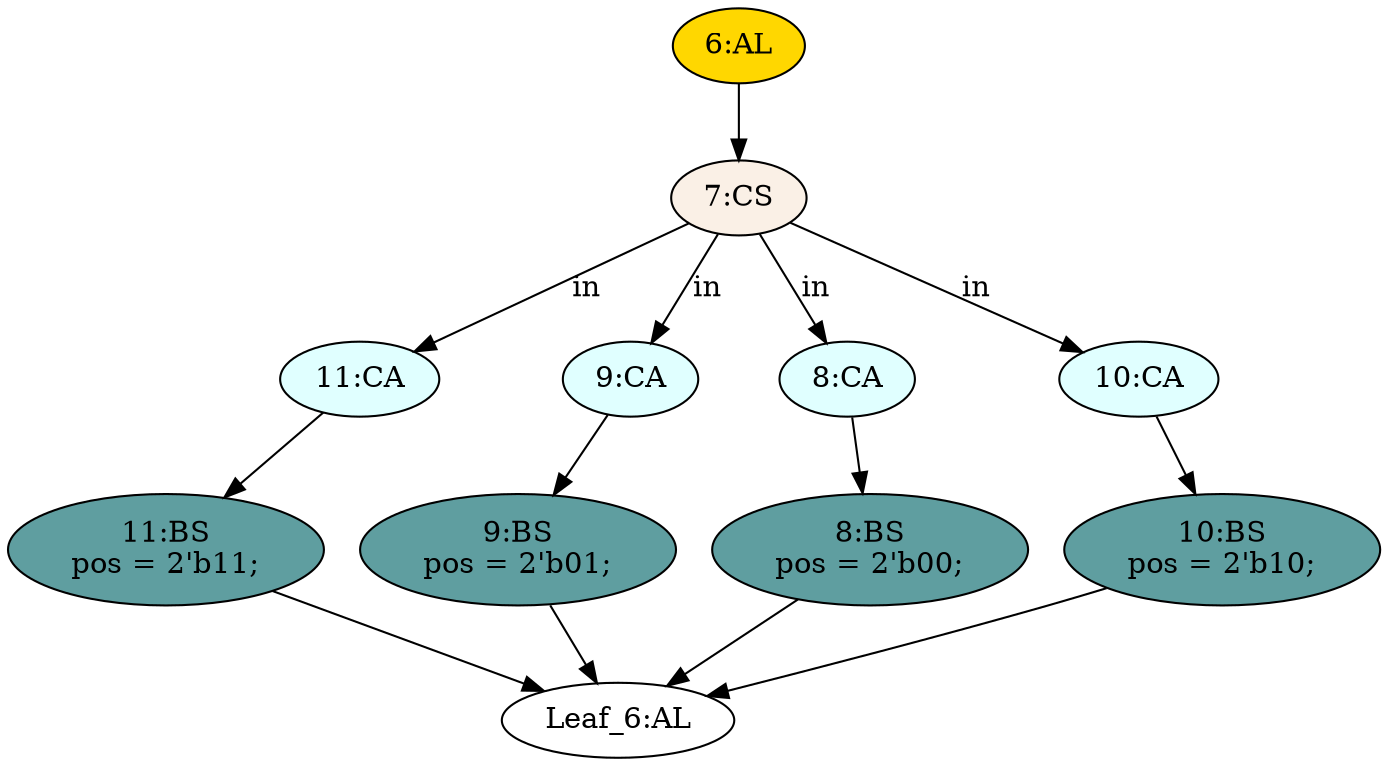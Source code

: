 strict digraph "compose( ,  )" {
	node [label="\N"];
	"11:CA"	[ast="<pyverilog.vparser.ast.Case object at 0x7f5b0fd0ed10>",
		fillcolor=lightcyan,
		label="11:CA",
		statements="[]",
		style=filled,
		typ=Case];
	"11:BS"	[ast="<pyverilog.vparser.ast.BlockingSubstitution object at 0x7f5b0fd71590>",
		fillcolor=cadetblue,
		label="11:BS
pos = 2'b11;",
		statements="[<pyverilog.vparser.ast.BlockingSubstitution object at 0x7f5b0fd71590>]",
		style=filled,
		typ=BlockingSubstitution];
	"11:CA" -> "11:BS"	[cond="[]",
		lineno=None];
	"9:BS"	[ast="<pyverilog.vparser.ast.BlockingSubstitution object at 0x7f5b0fd63410>",
		fillcolor=cadetblue,
		label="9:BS
pos = 2'b01;",
		statements="[<pyverilog.vparser.ast.BlockingSubstitution object at 0x7f5b0fd63410>]",
		style=filled,
		typ=BlockingSubstitution];
	"Leaf_6:AL"	[def_var="['pos']",
		label="Leaf_6:AL"];
	"9:BS" -> "Leaf_6:AL"	[cond="[]",
		lineno=None];
	"8:BS"	[ast="<pyverilog.vparser.ast.BlockingSubstitution object at 0x7f5b0fd16950>",
		fillcolor=cadetblue,
		label="8:BS
pos = 2'b00;",
		statements="[<pyverilog.vparser.ast.BlockingSubstitution object at 0x7f5b0fd16950>]",
		style=filled,
		typ=BlockingSubstitution];
	"8:BS" -> "Leaf_6:AL"	[cond="[]",
		lineno=None];
	"7:CS"	[ast="<pyverilog.vparser.ast.CaseStatement object at 0x7f5b0fd63f10>",
		fillcolor=linen,
		label="7:CS",
		statements="[]",
		style=filled,
		typ=CaseStatement];
	"7:CS" -> "11:CA"	[cond="['in']",
		label=in,
		lineno=7];
	"9:CA"	[ast="<pyverilog.vparser.ast.Case object at 0x7f5b0fd16c10>",
		fillcolor=lightcyan,
		label="9:CA",
		statements="[]",
		style=filled,
		typ=Case];
	"7:CS" -> "9:CA"	[cond="['in']",
		label=in,
		lineno=7];
	"8:CA"	[ast="<pyverilog.vparser.ast.Case object at 0x7f5b0fd03690>",
		fillcolor=lightcyan,
		label="8:CA",
		statements="[]",
		style=filled,
		typ=Case];
	"7:CS" -> "8:CA"	[cond="['in']",
		label=in,
		lineno=7];
	"10:CA"	[ast="<pyverilog.vparser.ast.Case object at 0x7f5b0fd63650>",
		fillcolor=lightcyan,
		label="10:CA",
		statements="[]",
		style=filled,
		typ=Case];
	"7:CS" -> "10:CA"	[cond="['in']",
		label=in,
		lineno=7];
	"6:AL"	[ast="<pyverilog.vparser.ast.Always object at 0x7f5b0fd6a090>",
		clk_sens=False,
		fillcolor=gold,
		label="6:AL",
		sens="[]",
		statements="[]",
		style=filled,
		typ=Always,
		use_var="['in']"];
	"6:AL" -> "7:CS"	[cond="[]",
		lineno=None];
	"11:BS" -> "Leaf_6:AL"	[cond="[]",
		lineno=None];
	"9:CA" -> "9:BS"	[cond="[]",
		lineno=None];
	"8:CA" -> "8:BS"	[cond="[]",
		lineno=None];
	"10:BS"	[ast="<pyverilog.vparser.ast.BlockingSubstitution object at 0x7f5b0fd0eed0>",
		fillcolor=cadetblue,
		label="10:BS
pos = 2'b10;",
		statements="[<pyverilog.vparser.ast.BlockingSubstitution object at 0x7f5b0fd0eed0>]",
		style=filled,
		typ=BlockingSubstitution];
	"10:BS" -> "Leaf_6:AL"	[cond="[]",
		lineno=None];
	"10:CA" -> "10:BS"	[cond="[]",
		lineno=None];
}
